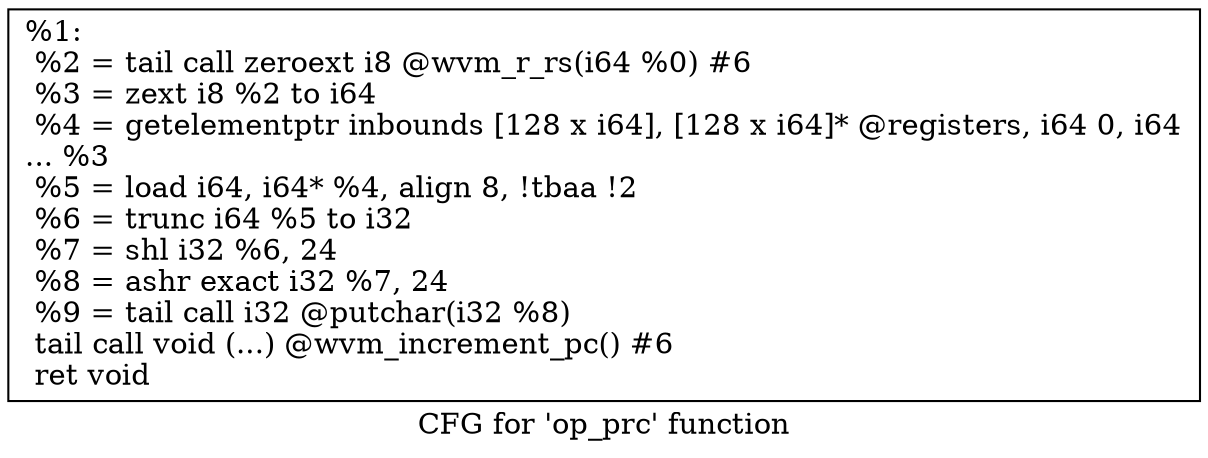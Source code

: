 digraph "CFG for 'op_prc' function" {
	label="CFG for 'op_prc' function";

	Node0x7f8ef0d435c0 [shape=record,label="{%1:\l  %2 = tail call zeroext i8 @wvm_r_rs(i64 %0) #6\l  %3 = zext i8 %2 to i64\l  %4 = getelementptr inbounds [128 x i64], [128 x i64]* @registers, i64 0, i64\l... %3\l  %5 = load i64, i64* %4, align 8, !tbaa !2\l  %6 = trunc i64 %5 to i32\l  %7 = shl i32 %6, 24\l  %8 = ashr exact i32 %7, 24\l  %9 = tail call i32 @putchar(i32 %8)\l  tail call void (...) @wvm_increment_pc() #6\l  ret void\l}"];
}
